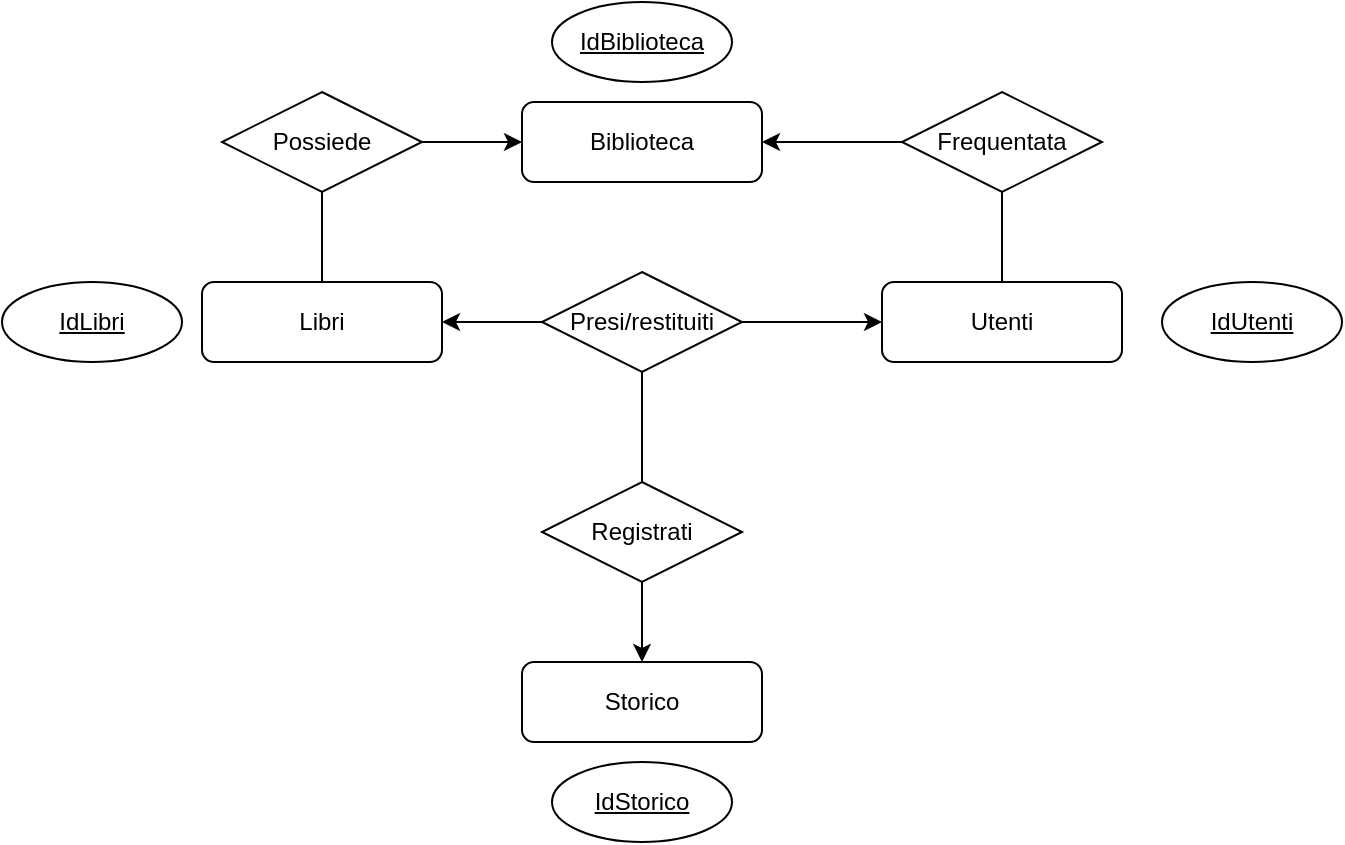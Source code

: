 <mxfile version="13.7.8" type="google" pages="2"><diagram id="C5RBs43oDa-KdzZeNtuy" name="Schema ER"><mxGraphModel dx="782" dy="469" grid="1" gridSize="10" guides="1" tooltips="1" connect="1" arrows="1" fold="1" page="1" pageScale="1" pageWidth="827" pageHeight="1169" math="0" shadow="0"><root><mxCell id="WIyWlLk6GJQsqaUBKTNV-0"/><mxCell id="WIyWlLk6GJQsqaUBKTNV-1" parent="WIyWlLk6GJQsqaUBKTNV-0"/><mxCell id="WIyWlLk6GJQsqaUBKTNV-3" value="Biblioteca" style="rounded=1;whiteSpace=wrap;html=1;fontSize=12;glass=0;strokeWidth=1;shadow=0;" parent="WIyWlLk6GJQsqaUBKTNV-1" vertex="1"><mxGeometry x="380" y="60" width="120" height="40" as="geometry"/></mxCell><mxCell id="WIyWlLk6GJQsqaUBKTNV-7" value="Utenti" style="rounded=1;whiteSpace=wrap;html=1;fontSize=12;glass=0;strokeWidth=1;shadow=0;" parent="WIyWlLk6GJQsqaUBKTNV-1" vertex="1"><mxGeometry x="560" y="150" width="120" height="40" as="geometry"/></mxCell><mxCell id="WIyWlLk6GJQsqaUBKTNV-11" value="Storico" style="rounded=1;whiteSpace=wrap;html=1;fontSize=12;glass=0;strokeWidth=1;shadow=0;" parent="WIyWlLk6GJQsqaUBKTNV-1" vertex="1"><mxGeometry x="380" y="340" width="120" height="40" as="geometry"/></mxCell><mxCell id="WIyWlLk6GJQsqaUBKTNV-12" value="Libri" style="rounded=1;whiteSpace=wrap;html=1;fontSize=12;glass=0;strokeWidth=1;shadow=0;" parent="WIyWlLk6GJQsqaUBKTNV-1" vertex="1"><mxGeometry x="220" y="150" width="120" height="40" as="geometry"/></mxCell><mxCell id="O0AvwKHCdC5kJfjCkOOH-1" value="Possiede" style="rhombus;whiteSpace=wrap;html=1;" vertex="1" parent="WIyWlLk6GJQsqaUBKTNV-1"><mxGeometry x="230" y="55" width="100" height="50" as="geometry"/></mxCell><mxCell id="O0AvwKHCdC5kJfjCkOOH-2" value="Frequentata" style="rhombus;whiteSpace=wrap;html=1;" vertex="1" parent="WIyWlLk6GJQsqaUBKTNV-1"><mxGeometry x="570" y="55" width="100" height="50" as="geometry"/></mxCell><mxCell id="O0AvwKHCdC5kJfjCkOOH-4" value="&lt;u&gt;IdBiblioteca&lt;/u&gt;" style="ellipse;whiteSpace=wrap;html=1;" vertex="1" parent="WIyWlLk6GJQsqaUBKTNV-1"><mxGeometry x="395" y="10" width="90" height="40" as="geometry"/></mxCell><mxCell id="O0AvwKHCdC5kJfjCkOOH-5" value="" style="endArrow=classic;html=1;exitX=1;exitY=0.5;exitDx=0;exitDy=0;" edge="1" parent="WIyWlLk6GJQsqaUBKTNV-1" source="O0AvwKHCdC5kJfjCkOOH-1"><mxGeometry width="50" height="50" relative="1" as="geometry"><mxPoint x="330" y="130" as="sourcePoint"/><mxPoint x="380" y="80" as="targetPoint"/></mxGeometry></mxCell><mxCell id="O0AvwKHCdC5kJfjCkOOH-6" value="" style="endArrow=classic;startArrow=classic;html=1;exitX=1;exitY=0.5;exitDx=0;exitDy=0;entryX=0;entryY=0.5;entryDx=0;entryDy=0;" edge="1" parent="WIyWlLk6GJQsqaUBKTNV-1" source="WIyWlLk6GJQsqaUBKTNV-12" target="WIyWlLk6GJQsqaUBKTNV-7"><mxGeometry width="50" height="50" relative="1" as="geometry"><mxPoint x="360" y="190" as="sourcePoint"/><mxPoint x="550" y="120" as="targetPoint"/><Array as="points"><mxPoint x="390" y="170"/></Array></mxGeometry></mxCell><mxCell id="O0AvwKHCdC5kJfjCkOOH-7" value="" style="endArrow=none;html=1;exitX=0.5;exitY=0;exitDx=0;exitDy=0;entryX=0.5;entryY=1;entryDx=0;entryDy=0;" edge="1" parent="WIyWlLk6GJQsqaUBKTNV-1" source="WIyWlLk6GJQsqaUBKTNV-12" target="O0AvwKHCdC5kJfjCkOOH-1"><mxGeometry width="50" height="50" relative="1" as="geometry"><mxPoint x="430" y="230" as="sourcePoint"/><mxPoint x="480" y="180" as="targetPoint"/></mxGeometry></mxCell><mxCell id="O0AvwKHCdC5kJfjCkOOH-8" value="" style="endArrow=none;html=1;exitX=0.5;exitY=0;exitDx=0;exitDy=0;entryX=0.5;entryY=1;entryDx=0;entryDy=0;" edge="1" parent="WIyWlLk6GJQsqaUBKTNV-1" source="WIyWlLk6GJQsqaUBKTNV-7" target="O0AvwKHCdC5kJfjCkOOH-2"><mxGeometry width="50" height="50" relative="1" as="geometry"><mxPoint x="290" y="160" as="sourcePoint"/><mxPoint x="290" y="115" as="targetPoint"/></mxGeometry></mxCell><mxCell id="O0AvwKHCdC5kJfjCkOOH-9" value="" style="endArrow=classic;html=1;exitX=0;exitY=0.5;exitDx=0;exitDy=0;entryX=1;entryY=0.5;entryDx=0;entryDy=0;" edge="1" parent="WIyWlLk6GJQsqaUBKTNV-1" source="O0AvwKHCdC5kJfjCkOOH-2" target="WIyWlLk6GJQsqaUBKTNV-3"><mxGeometry width="50" height="50" relative="1" as="geometry"><mxPoint x="340" y="90" as="sourcePoint"/><mxPoint x="390" y="90" as="targetPoint"/></mxGeometry></mxCell><mxCell id="O0AvwKHCdC5kJfjCkOOH-10" value="&lt;u&gt;IdLibri&lt;/u&gt;" style="ellipse;whiteSpace=wrap;html=1;" vertex="1" parent="WIyWlLk6GJQsqaUBKTNV-1"><mxGeometry x="120" y="150" width="90" height="40" as="geometry"/></mxCell><mxCell id="O0AvwKHCdC5kJfjCkOOH-11" value="&lt;u&gt;IdUtenti&lt;/u&gt;" style="ellipse;whiteSpace=wrap;html=1;" vertex="1" parent="WIyWlLk6GJQsqaUBKTNV-1"><mxGeometry x="700" y="150" width="90" height="40" as="geometry"/></mxCell><mxCell id="O0AvwKHCdC5kJfjCkOOH-15" value="" style="edgeStyle=orthogonalEdgeStyle;rounded=0;orthogonalLoop=1;jettySize=auto;html=1;" edge="1" parent="WIyWlLk6GJQsqaUBKTNV-1" source="O0AvwKHCdC5kJfjCkOOH-14" target="WIyWlLk6GJQsqaUBKTNV-11"><mxGeometry relative="1" as="geometry"><mxPoint x="440" y="250" as="targetPoint"/><Array as="points"/></mxGeometry></mxCell><mxCell id="O0AvwKHCdC5kJfjCkOOH-14" value="Presi/restituiti" style="rhombus;whiteSpace=wrap;html=1;" vertex="1" parent="WIyWlLk6GJQsqaUBKTNV-1"><mxGeometry x="390" y="145" width="100" height="50" as="geometry"/></mxCell><mxCell id="O0AvwKHCdC5kJfjCkOOH-16" value="Registrati" style="rhombus;whiteSpace=wrap;html=1;" vertex="1" parent="WIyWlLk6GJQsqaUBKTNV-1"><mxGeometry x="390" y="250" width="100" height="50" as="geometry"/></mxCell><mxCell id="O0AvwKHCdC5kJfjCkOOH-18" value="&lt;u&gt;IdStorico&lt;/u&gt;" style="ellipse;whiteSpace=wrap;html=1;" vertex="1" parent="WIyWlLk6GJQsqaUBKTNV-1"><mxGeometry x="395" y="390" width="90" height="40" as="geometry"/></mxCell></root></mxGraphModel></diagram><diagram id="DJ6XRN8MI0eRNWG93RDQ" name="Schema relazionale"><mxGraphModel dx="1117" dy="670" grid="1" gridSize="10" guides="1" tooltips="1" connect="1" arrows="1" fold="1" page="1" pageScale="1" pageWidth="827" pageHeight="1169" math="0" shadow="0"><root><mxCell id="h0yJVUpfJdWJaOH86KDQ-0"/><mxCell id="h0yJVUpfJdWJaOH86KDQ-1" parent="h0yJVUpfJdWJaOH86KDQ-0"/><mxCell id="veRudZRiCRj8ZOJ1wOeb-13" value="" style="group" vertex="1" connectable="0" parent="h0yJVUpfJdWJaOH86KDQ-1"><mxGeometry x="530" y="30" width="180" height="200" as="geometry"/></mxCell><mxCell id="veRudZRiCRj8ZOJ1wOeb-0" value="Biblioteca" style="shape=table;html=1;whiteSpace=wrap;startSize=30;container=1;collapsible=0;childLayout=tableLayout;fixedRows=1;rowLines=0;fontStyle=1;align=center;" vertex="1" parent="veRudZRiCRj8ZOJ1wOeb-13"><mxGeometry width="180" height="200" as="geometry"/></mxCell><mxCell id="veRudZRiCRj8ZOJ1wOeb-1" value="" style="shape=partialRectangle;html=1;whiteSpace=wrap;collapsible=0;dropTarget=0;pointerEvents=0;fillColor=none;top=0;left=0;bottom=1;right=0;points=[[0,0.5],[1,0.5]];portConstraint=eastwest;" vertex="1" parent="veRudZRiCRj8ZOJ1wOeb-0"><mxGeometry y="30" width="180" height="20" as="geometry"/></mxCell><mxCell id="veRudZRiCRj8ZOJ1wOeb-2" value="PK" style="shape=partialRectangle;html=1;whiteSpace=wrap;connectable=0;fillColor=none;top=0;left=0;bottom=0;right=0;overflow=hidden;" vertex="1" parent="veRudZRiCRj8ZOJ1wOeb-1"><mxGeometry width="40" height="20" as="geometry"/></mxCell><mxCell id="veRudZRiCRj8ZOJ1wOeb-3" value="IdBiblioteca" style="shape=partialRectangle;html=1;whiteSpace=wrap;connectable=0;fillColor=none;top=0;left=0;bottom=0;right=0;align=left;spacingLeft=6;overflow=hidden;" vertex="1" parent="veRudZRiCRj8ZOJ1wOeb-1"><mxGeometry x="40" width="140" height="20" as="geometry"/></mxCell><mxCell id="veRudZRiCRj8ZOJ1wOeb-4" value="" style="shape=partialRectangle;html=1;whiteSpace=wrap;collapsible=0;dropTarget=0;pointerEvents=0;fillColor=none;top=0;left=0;bottom=0;right=0;points=[[0,0.5],[1,0.5]];portConstraint=eastwest;" vertex="1" parent="veRudZRiCRj8ZOJ1wOeb-0"><mxGeometry y="50" width="180" height="30" as="geometry"/></mxCell><mxCell id="veRudZRiCRj8ZOJ1wOeb-5" value="" style="shape=partialRectangle;html=1;whiteSpace=wrap;connectable=0;fillColor=none;top=0;left=0;bottom=0;right=0;overflow=hidden;" vertex="1" parent="veRudZRiCRj8ZOJ1wOeb-4"><mxGeometry width="40" height="30" as="geometry"/></mxCell><mxCell id="veRudZRiCRj8ZOJ1wOeb-6" value="Nome" style="shape=partialRectangle;html=1;whiteSpace=wrap;connectable=0;fillColor=none;top=0;left=0;bottom=0;right=0;align=left;spacingLeft=6;overflow=hidden;" vertex="1" parent="veRudZRiCRj8ZOJ1wOeb-4"><mxGeometry x="40" width="140" height="30" as="geometry"/></mxCell><mxCell id="veRudZRiCRj8ZOJ1wOeb-7" value="" style="shape=partialRectangle;html=1;whiteSpace=wrap;collapsible=0;dropTarget=0;pointerEvents=0;fillColor=none;top=0;left=0;bottom=0;right=0;points=[[0,0.5],[1,0.5]];portConstraint=eastwest;" vertex="1" parent="veRudZRiCRj8ZOJ1wOeb-0"><mxGeometry y="80" width="180" height="30" as="geometry"/></mxCell><mxCell id="veRudZRiCRj8ZOJ1wOeb-8" value="" style="shape=partialRectangle;html=1;whiteSpace=wrap;connectable=0;fillColor=none;top=0;left=0;bottom=0;right=0;overflow=hidden;" vertex="1" parent="veRudZRiCRj8ZOJ1wOeb-7"><mxGeometry width="40" height="30" as="geometry"/></mxCell><mxCell id="veRudZRiCRj8ZOJ1wOeb-9" value="Città" style="shape=partialRectangle;html=1;whiteSpace=wrap;connectable=0;fillColor=none;top=0;left=0;bottom=0;right=0;align=left;spacingLeft=6;overflow=hidden;" vertex="1" parent="veRudZRiCRj8ZOJ1wOeb-7"><mxGeometry x="40" width="140" height="30" as="geometry"/></mxCell><mxCell id="veRudZRiCRj8ZOJ1wOeb-10" value="Indirizzo" style="shape=partialRectangle;html=1;whiteSpace=wrap;connectable=0;fillColor=none;top=0;left=0;bottom=0;right=0;align=left;spacingLeft=6;overflow=hidden;" vertex="1" parent="veRudZRiCRj8ZOJ1wOeb-13"><mxGeometry x="40" y="110" width="140" height="30" as="geometry"/></mxCell><mxCell id="veRudZRiCRj8ZOJ1wOeb-11" value="Email" style="shape=partialRectangle;html=1;whiteSpace=wrap;connectable=0;fillColor=none;top=0;left=0;bottom=0;right=0;align=left;spacingLeft=6;overflow=hidden;" vertex="1" parent="veRudZRiCRj8ZOJ1wOeb-13"><mxGeometry x="40" y="140" width="140" height="30" as="geometry"/></mxCell><mxCell id="veRudZRiCRj8ZOJ1wOeb-12" value="Telefono" style="shape=partialRectangle;html=1;whiteSpace=wrap;connectable=0;fillColor=none;top=0;left=0;bottom=0;right=0;align=left;spacingLeft=6;overflow=hidden;" vertex="1" parent="veRudZRiCRj8ZOJ1wOeb-13"><mxGeometry x="40" y="170" width="140" height="30" as="geometry"/></mxCell><mxCell id="veRudZRiCRj8ZOJ1wOeb-33" value="" style="group" vertex="1" connectable="0" parent="h0yJVUpfJdWJaOH86KDQ-1"><mxGeometry x="530" y="560" width="180" height="300" as="geometry"/></mxCell><mxCell id="veRudZRiCRj8ZOJ1wOeb-14" value="" style="group" vertex="1" connectable="0" parent="veRudZRiCRj8ZOJ1wOeb-33"><mxGeometry width="180" height="300" as="geometry"/></mxCell><mxCell id="veRudZRiCRj8ZOJ1wOeb-15" value="Utenti" style="shape=table;html=1;whiteSpace=wrap;startSize=30;container=1;collapsible=0;childLayout=tableLayout;fixedRows=1;rowLines=0;fontStyle=1;align=center;" vertex="1" parent="veRudZRiCRj8ZOJ1wOeb-14"><mxGeometry width="180" height="300" as="geometry"/></mxCell><mxCell id="veRudZRiCRj8ZOJ1wOeb-16" value="" style="shape=partialRectangle;html=1;whiteSpace=wrap;collapsible=0;dropTarget=0;pointerEvents=0;fillColor=none;top=0;left=0;bottom=1;right=0;points=[[0,0.5],[1,0.5]];portConstraint=eastwest;" vertex="1" parent="veRudZRiCRj8ZOJ1wOeb-15"><mxGeometry y="30" width="180" height="20" as="geometry"/></mxCell><mxCell id="veRudZRiCRj8ZOJ1wOeb-17" value="PK" style="shape=partialRectangle;html=1;whiteSpace=wrap;connectable=0;fillColor=none;top=0;left=0;bottom=0;right=0;overflow=hidden;" vertex="1" parent="veRudZRiCRj8ZOJ1wOeb-16"><mxGeometry width="40" height="20" as="geometry"/></mxCell><mxCell id="veRudZRiCRj8ZOJ1wOeb-18" value="IdUtenti" style="shape=partialRectangle;html=1;whiteSpace=wrap;connectable=0;fillColor=none;top=0;left=0;bottom=0;right=0;align=left;spacingLeft=6;overflow=hidden;" vertex="1" parent="veRudZRiCRj8ZOJ1wOeb-16"><mxGeometry x="40" width="140" height="20" as="geometry"/></mxCell><mxCell id="veRudZRiCRj8ZOJ1wOeb-19" value="" style="shape=partialRectangle;html=1;whiteSpace=wrap;collapsible=0;dropTarget=0;pointerEvents=0;fillColor=none;top=0;left=0;bottom=0;right=0;points=[[0,0.5],[1,0.5]];portConstraint=eastwest;" vertex="1" parent="veRudZRiCRj8ZOJ1wOeb-15"><mxGeometry y="50" width="180" height="30" as="geometry"/></mxCell><mxCell id="veRudZRiCRj8ZOJ1wOeb-20" value="FK" style="shape=partialRectangle;html=1;whiteSpace=wrap;connectable=0;fillColor=none;top=0;left=0;bottom=0;right=0;overflow=hidden;" vertex="1" parent="veRudZRiCRj8ZOJ1wOeb-19"><mxGeometry width="40" height="30" as="geometry"/></mxCell><mxCell id="veRudZRiCRj8ZOJ1wOeb-21" value="IdBiblioteca" style="shape=partialRectangle;html=1;whiteSpace=wrap;connectable=0;fillColor=none;top=0;left=0;bottom=0;right=0;align=left;spacingLeft=6;overflow=hidden;" vertex="1" parent="veRudZRiCRj8ZOJ1wOeb-19"><mxGeometry x="40" width="140" height="30" as="geometry"/></mxCell><mxCell id="veRudZRiCRj8ZOJ1wOeb-22" value="" style="shape=partialRectangle;html=1;whiteSpace=wrap;collapsible=0;dropTarget=0;pointerEvents=0;fillColor=none;top=0;left=0;bottom=0;right=0;points=[[0,0.5],[1,0.5]];portConstraint=eastwest;" vertex="1" parent="veRudZRiCRj8ZOJ1wOeb-15"><mxGeometry y="80" width="180" height="30" as="geometry"/></mxCell><mxCell id="veRudZRiCRj8ZOJ1wOeb-23" value="" style="shape=partialRectangle;html=1;whiteSpace=wrap;connectable=0;fillColor=none;top=0;left=0;bottom=0;right=0;overflow=hidden;" vertex="1" parent="veRudZRiCRj8ZOJ1wOeb-22"><mxGeometry width="40" height="30" as="geometry"/></mxCell><mxCell id="veRudZRiCRj8ZOJ1wOeb-24" value="Nome" style="shape=partialRectangle;html=1;whiteSpace=wrap;connectable=0;fillColor=none;top=0;left=0;bottom=0;right=0;align=left;spacingLeft=6;overflow=hidden;" vertex="1" parent="veRudZRiCRj8ZOJ1wOeb-22"><mxGeometry x="40" width="140" height="30" as="geometry"/></mxCell><mxCell id="veRudZRiCRj8ZOJ1wOeb-25" value="Cognome" style="shape=partialRectangle;html=1;whiteSpace=wrap;connectable=0;fillColor=none;top=0;left=0;bottom=0;right=0;align=left;spacingLeft=6;overflow=hidden;" vertex="1" parent="veRudZRiCRj8ZOJ1wOeb-14"><mxGeometry x="40" y="110" width="140" height="30" as="geometry"/></mxCell><mxCell id="veRudZRiCRj8ZOJ1wOeb-26" value="Email" style="shape=partialRectangle;html=1;whiteSpace=wrap;connectable=0;fillColor=none;top=0;left=0;bottom=0;right=0;align=left;spacingLeft=6;overflow=hidden;" vertex="1" parent="veRudZRiCRj8ZOJ1wOeb-14"><mxGeometry x="40" y="140" width="140" height="30" as="geometry"/></mxCell><mxCell id="veRudZRiCRj8ZOJ1wOeb-27" value="Telefono" style="shape=partialRectangle;html=1;whiteSpace=wrap;connectable=0;fillColor=none;top=0;left=0;bottom=0;right=0;align=left;spacingLeft=6;overflow=hidden;" vertex="1" parent="veRudZRiCRj8ZOJ1wOeb-14"><mxGeometry x="40" y="170" width="140" height="30" as="geometry"/></mxCell><mxCell id="veRudZRiCRj8ZOJ1wOeb-28" value="CF" style="shape=partialRectangle;html=1;whiteSpace=wrap;connectable=0;fillColor=none;top=0;left=0;bottom=0;right=0;align=left;spacingLeft=6;overflow=hidden;" vertex="1" parent="veRudZRiCRj8ZOJ1wOeb-14"><mxGeometry x="40" y="200" width="140" height="30" as="geometry"/></mxCell><mxCell id="veRudZRiCRj8ZOJ1wOeb-29" value="Data di nascita" style="shape=partialRectangle;html=1;whiteSpace=wrap;connectable=0;fillColor=none;top=0;left=0;bottom=0;right=0;align=left;spacingLeft=6;overflow=hidden;" vertex="1" parent="veRudZRiCRj8ZOJ1wOeb-14"><mxGeometry x="40" y="230" width="140" height="30" as="geometry"/></mxCell><mxCell id="veRudZRiCRj8ZOJ1wOeb-30" value="Residenza" style="shape=partialRectangle;html=1;whiteSpace=wrap;connectable=0;fillColor=none;top=0;left=0;bottom=0;right=0;align=left;spacingLeft=6;overflow=hidden;" vertex="1" parent="veRudZRiCRj8ZOJ1wOeb-14"><mxGeometry x="40" y="260" width="140" height="30" as="geometry"/></mxCell><mxCell id="veRudZRiCRj8ZOJ1wOeb-34" value="" style="group" vertex="1" connectable="0" parent="h0yJVUpfJdWJaOH86KDQ-1"><mxGeometry x="234" y="660" width="180" height="200" as="geometry"/></mxCell><mxCell id="7hBSNbmZ49AHCZZcSD3o-14" value="" style="group" connectable="0" vertex="1" parent="veRudZRiCRj8ZOJ1wOeb-34"><mxGeometry width="180" height="200" as="geometry"/></mxCell><mxCell id="7hBSNbmZ49AHCZZcSD3o-15" value="Storico" style="shape=table;html=1;whiteSpace=wrap;startSize=30;container=1;collapsible=0;childLayout=tableLayout;fixedRows=1;rowLines=0;fontStyle=1;align=center;" vertex="1" parent="7hBSNbmZ49AHCZZcSD3o-14"><mxGeometry width="180" height="200" as="geometry"/></mxCell><mxCell id="7hBSNbmZ49AHCZZcSD3o-16" value="" style="shape=partialRectangle;html=1;whiteSpace=wrap;collapsible=0;dropTarget=0;pointerEvents=0;fillColor=none;top=0;left=0;bottom=1;right=0;points=[[0,0.5],[1,0.5]];portConstraint=eastwest;" vertex="1" parent="7hBSNbmZ49AHCZZcSD3o-15"><mxGeometry y="30" width="180" height="20" as="geometry"/></mxCell><mxCell id="7hBSNbmZ49AHCZZcSD3o-17" value="PK" style="shape=partialRectangle;html=1;whiteSpace=wrap;connectable=0;fillColor=none;top=0;left=0;bottom=0;right=0;overflow=hidden;" vertex="1" parent="7hBSNbmZ49AHCZZcSD3o-16"><mxGeometry width="40" height="20" as="geometry"/></mxCell><mxCell id="7hBSNbmZ49AHCZZcSD3o-18" value="IdStorico" style="shape=partialRectangle;html=1;whiteSpace=wrap;connectable=0;fillColor=none;top=0;left=0;bottom=0;right=0;align=left;spacingLeft=6;overflow=hidden;" vertex="1" parent="7hBSNbmZ49AHCZZcSD3o-16"><mxGeometry x="40" width="140" height="20" as="geometry"/></mxCell><mxCell id="7hBSNbmZ49AHCZZcSD3o-19" value="" style="shape=partialRectangle;html=1;whiteSpace=wrap;collapsible=0;dropTarget=0;pointerEvents=0;fillColor=none;top=0;left=0;bottom=0;right=0;points=[[0,0.5],[1,0.5]];portConstraint=eastwest;" vertex="1" parent="7hBSNbmZ49AHCZZcSD3o-15"><mxGeometry y="50" width="180" height="30" as="geometry"/></mxCell><mxCell id="7hBSNbmZ49AHCZZcSD3o-20" value="FK" style="shape=partialRectangle;html=1;whiteSpace=wrap;connectable=0;fillColor=none;top=0;left=0;bottom=0;right=0;overflow=hidden;" vertex="1" parent="7hBSNbmZ49AHCZZcSD3o-19"><mxGeometry width="40" height="30" as="geometry"/></mxCell><mxCell id="7hBSNbmZ49AHCZZcSD3o-21" value="IdUtente" style="shape=partialRectangle;html=1;whiteSpace=wrap;connectable=0;fillColor=none;top=0;left=0;bottom=0;right=0;align=left;spacingLeft=6;overflow=hidden;" vertex="1" parent="7hBSNbmZ49AHCZZcSD3o-19"><mxGeometry x="40" width="140" height="30" as="geometry"/></mxCell><mxCell id="7hBSNbmZ49AHCZZcSD3o-22" value="" style="shape=partialRectangle;html=1;whiteSpace=wrap;collapsible=0;dropTarget=0;pointerEvents=0;fillColor=none;top=0;left=0;bottom=0;right=0;points=[[0,0.5],[1,0.5]];portConstraint=eastwest;" vertex="1" parent="7hBSNbmZ49AHCZZcSD3o-15"><mxGeometry y="80" width="180" height="30" as="geometry"/></mxCell><mxCell id="7hBSNbmZ49AHCZZcSD3o-23" value="FK" style="shape=partialRectangle;html=1;whiteSpace=wrap;connectable=0;fillColor=none;top=0;left=0;bottom=0;right=0;overflow=hidden;" vertex="1" parent="7hBSNbmZ49AHCZZcSD3o-22"><mxGeometry width="40" height="30" as="geometry"/></mxCell><mxCell id="7hBSNbmZ49AHCZZcSD3o-24" value="IdLibro" style="shape=partialRectangle;html=1;whiteSpace=wrap;connectable=0;fillColor=none;top=0;left=0;bottom=0;right=0;align=left;spacingLeft=6;overflow=hidden;" vertex="1" parent="7hBSNbmZ49AHCZZcSD3o-22"><mxGeometry x="40" width="140" height="30" as="geometry"/></mxCell><mxCell id="7hBSNbmZ49AHCZZcSD3o-25" value="Data ritiro" style="shape=partialRectangle;html=1;whiteSpace=wrap;connectable=0;fillColor=none;top=0;left=0;bottom=0;right=0;align=left;spacingLeft=6;overflow=hidden;" vertex="1" parent="7hBSNbmZ49AHCZZcSD3o-14"><mxGeometry x="40" y="110" width="140" height="30" as="geometry"/></mxCell><mxCell id="7hBSNbmZ49AHCZZcSD3o-26" value="Data consegna" style="shape=partialRectangle;html=1;whiteSpace=wrap;connectable=0;fillColor=none;top=0;left=0;bottom=0;right=0;align=left;spacingLeft=6;overflow=hidden;" vertex="1" parent="7hBSNbmZ49AHCZZcSD3o-14"><mxGeometry x="40" y="140" width="140" height="30" as="geometry"/></mxCell><mxCell id="veRudZRiCRj8ZOJ1wOeb-35" value="" style="group" vertex="1" connectable="0" parent="h0yJVUpfJdWJaOH86KDQ-1"><mxGeometry x="530" y="270" width="180" height="250" as="geometry"/></mxCell><mxCell id="7hBSNbmZ49AHCZZcSD3o-0" value="" style="group" connectable="0" vertex="1" parent="veRudZRiCRj8ZOJ1wOeb-35"><mxGeometry width="180" height="250" as="geometry"/></mxCell><mxCell id="7hBSNbmZ49AHCZZcSD3o-1" value="Libri" style="shape=table;html=1;whiteSpace=wrap;startSize=30;container=1;collapsible=0;childLayout=tableLayout;fixedRows=1;rowLines=0;fontStyle=1;align=center;" vertex="1" parent="7hBSNbmZ49AHCZZcSD3o-0"><mxGeometry width="180" height="250" as="geometry"/></mxCell><mxCell id="7hBSNbmZ49AHCZZcSD3o-2" value="" style="shape=partialRectangle;html=1;whiteSpace=wrap;collapsible=0;dropTarget=0;pointerEvents=0;fillColor=none;top=0;left=0;bottom=1;right=0;points=[[0,0.5],[1,0.5]];portConstraint=eastwest;" vertex="1" parent="7hBSNbmZ49AHCZZcSD3o-1"><mxGeometry y="30" width="180" height="20" as="geometry"/></mxCell><mxCell id="7hBSNbmZ49AHCZZcSD3o-3" value="PK" style="shape=partialRectangle;html=1;whiteSpace=wrap;connectable=0;fillColor=none;top=0;left=0;bottom=0;right=0;overflow=hidden;" vertex="1" parent="7hBSNbmZ49AHCZZcSD3o-2"><mxGeometry width="40" height="20" as="geometry"/></mxCell><mxCell id="7hBSNbmZ49AHCZZcSD3o-4" value="IdLibri" style="shape=partialRectangle;html=1;whiteSpace=wrap;connectable=0;fillColor=none;top=0;left=0;bottom=0;right=0;align=left;spacingLeft=6;overflow=hidden;" vertex="1" parent="7hBSNbmZ49AHCZZcSD3o-2"><mxGeometry x="40" width="140" height="20" as="geometry"/></mxCell><mxCell id="7hBSNbmZ49AHCZZcSD3o-5" value="" style="shape=partialRectangle;html=1;whiteSpace=wrap;collapsible=0;dropTarget=0;pointerEvents=0;fillColor=none;top=0;left=0;bottom=0;right=0;points=[[0,0.5],[1,0.5]];portConstraint=eastwest;" vertex="1" parent="7hBSNbmZ49AHCZZcSD3o-1"><mxGeometry y="50" width="180" height="30" as="geometry"/></mxCell><mxCell id="7hBSNbmZ49AHCZZcSD3o-6" value="FK" style="shape=partialRectangle;html=1;whiteSpace=wrap;connectable=0;fillColor=none;top=0;left=0;bottom=0;right=0;overflow=hidden;" vertex="1" parent="7hBSNbmZ49AHCZZcSD3o-5"><mxGeometry width="40" height="30" as="geometry"/></mxCell><mxCell id="7hBSNbmZ49AHCZZcSD3o-7" value="IdBiblioteca" style="shape=partialRectangle;html=1;whiteSpace=wrap;connectable=0;fillColor=none;top=0;left=0;bottom=0;right=0;align=left;spacingLeft=6;overflow=hidden;" vertex="1" parent="7hBSNbmZ49AHCZZcSD3o-5"><mxGeometry x="40" width="140" height="30" as="geometry"/></mxCell><mxCell id="7hBSNbmZ49AHCZZcSD3o-8" value="" style="shape=partialRectangle;html=1;whiteSpace=wrap;collapsible=0;dropTarget=0;pointerEvents=0;fillColor=none;top=0;left=0;bottom=0;right=0;points=[[0,0.5],[1,0.5]];portConstraint=eastwest;" vertex="1" parent="7hBSNbmZ49AHCZZcSD3o-1"><mxGeometry y="80" width="180" height="30" as="geometry"/></mxCell><mxCell id="7hBSNbmZ49AHCZZcSD3o-9" value="" style="shape=partialRectangle;html=1;whiteSpace=wrap;connectable=0;fillColor=none;top=0;left=0;bottom=0;right=0;overflow=hidden;" vertex="1" parent="7hBSNbmZ49AHCZZcSD3o-8"><mxGeometry width="40" height="30" as="geometry"/></mxCell><mxCell id="7hBSNbmZ49AHCZZcSD3o-10" value="Titolo" style="shape=partialRectangle;html=1;whiteSpace=wrap;connectable=0;fillColor=none;top=0;left=0;bottom=0;right=0;align=left;spacingLeft=6;overflow=hidden;" vertex="1" parent="7hBSNbmZ49AHCZZcSD3o-8"><mxGeometry x="40" width="140" height="30" as="geometry"/></mxCell><mxCell id="7hBSNbmZ49AHCZZcSD3o-11" value="Genere" style="shape=partialRectangle;html=1;whiteSpace=wrap;connectable=0;fillColor=none;top=0;left=0;bottom=0;right=0;align=left;spacingLeft=6;overflow=hidden;" vertex="1" parent="7hBSNbmZ49AHCZZcSD3o-0"><mxGeometry x="40" y="137.5" width="140" height="37.5" as="geometry"/></mxCell><mxCell id="7hBSNbmZ49AHCZZcSD3o-12" value="Autore" style="shape=partialRectangle;html=1;whiteSpace=wrap;connectable=0;fillColor=none;top=0;left=0;bottom=0;right=0;align=left;spacingLeft=6;overflow=hidden;" vertex="1" parent="7hBSNbmZ49AHCZZcSD3o-0"><mxGeometry x="40" y="175" width="140" height="37.5" as="geometry"/></mxCell><mxCell id="7hBSNbmZ49AHCZZcSD3o-13" value="Edizione" style="shape=partialRectangle;html=1;whiteSpace=wrap;connectable=0;fillColor=none;top=0;left=0;bottom=0;right=0;align=left;spacingLeft=6;overflow=hidden;" vertex="1" parent="7hBSNbmZ49AHCZZcSD3o-0"><mxGeometry x="40" y="212.5" width="140" height="37.5" as="geometry"/></mxCell><mxCell id="veRudZRiCRj8ZOJ1wOeb-32" value="Disponibilità" style="shape=partialRectangle;html=1;whiteSpace=wrap;connectable=0;fillColor=none;top=0;left=0;bottom=0;right=0;align=left;spacingLeft=6;overflow=hidden;" vertex="1" parent="7hBSNbmZ49AHCZZcSD3o-0"><mxGeometry x="40" y="106.25" width="140" height="37.5" as="geometry"/></mxCell><mxCell id="veRudZRiCRj8ZOJ1wOeb-44" value="" style="fontSize=12;html=1;endArrow=ERoneToMany;verticalAlign=middle;horizontal=1;spacingTop=0;entryX=0;entryY=0.5;entryDx=0;entryDy=0;exitX=0;exitY=0.5;exitDx=0;exitDy=0;" edge="1" parent="h0yJVUpfJdWJaOH86KDQ-1" source="veRudZRiCRj8ZOJ1wOeb-1" target="7hBSNbmZ49AHCZZcSD3o-5"><mxGeometry width="100" height="100" relative="1" as="geometry"><mxPoint x="350" y="310" as="sourcePoint"/><mxPoint x="480" y="280" as="targetPoint"/><Array as="points"><mxPoint x="430" y="70"/><mxPoint x="430" y="335"/></Array></mxGeometry></mxCell><mxCell id="veRudZRiCRj8ZOJ1wOeb-47" value="" style="fontSize=12;html=1;endArrow=ERoneToMany;entryX=0;entryY=0.5;entryDx=0;entryDy=0;" edge="1" parent="h0yJVUpfJdWJaOH86KDQ-1" target="veRudZRiCRj8ZOJ1wOeb-19"><mxGeometry width="100" height="100" relative="1" as="geometry"><mxPoint x="430" y="310" as="sourcePoint"/><mxPoint x="480" y="750" as="targetPoint"/><Array as="points"><mxPoint x="430" y="625"/></Array></mxGeometry></mxCell><mxCell id="veRudZRiCRj8ZOJ1wOeb-48" value="" style="fontSize=12;html=1;endArrow=ERmany;startArrow=ERmany;entryX=0;entryY=0.5;entryDx=0;entryDy=0;exitX=0;exitY=0.5;exitDx=0;exitDy=0;" edge="1" parent="h0yJVUpfJdWJaOH86KDQ-1" source="7hBSNbmZ49AHCZZcSD3o-22" target="7hBSNbmZ49AHCZZcSD3o-2"><mxGeometry width="100" height="100" relative="1" as="geometry"><mxPoint x="100" y="670" as="sourcePoint"/><mxPoint x="480" y="470" as="targetPoint"/><Array as="points"><mxPoint x="200" y="755"/><mxPoint x="200" y="310"/></Array></mxGeometry></mxCell><mxCell id="veRudZRiCRj8ZOJ1wOeb-49" value="" style="fontSize=12;html=1;endArrow=ERmany;startArrow=ERmany;entryX=0;entryY=0.5;entryDx=0;entryDy=0;exitX=0;exitY=0.5;exitDx=0;exitDy=0;" edge="1" parent="h0yJVUpfJdWJaOH86KDQ-1" source="7hBSNbmZ49AHCZZcSD3o-19" target="veRudZRiCRj8ZOJ1wOeb-16"><mxGeometry width="100" height="100" relative="1" as="geometry"><mxPoint x="380" y="650" as="sourcePoint"/><mxPoint x="480" y="550" as="targetPoint"/><Array as="points"><mxPoint x="200" y="725"/><mxPoint x="200" y="600"/></Array></mxGeometry></mxCell></root></mxGraphModel></diagram></mxfile>